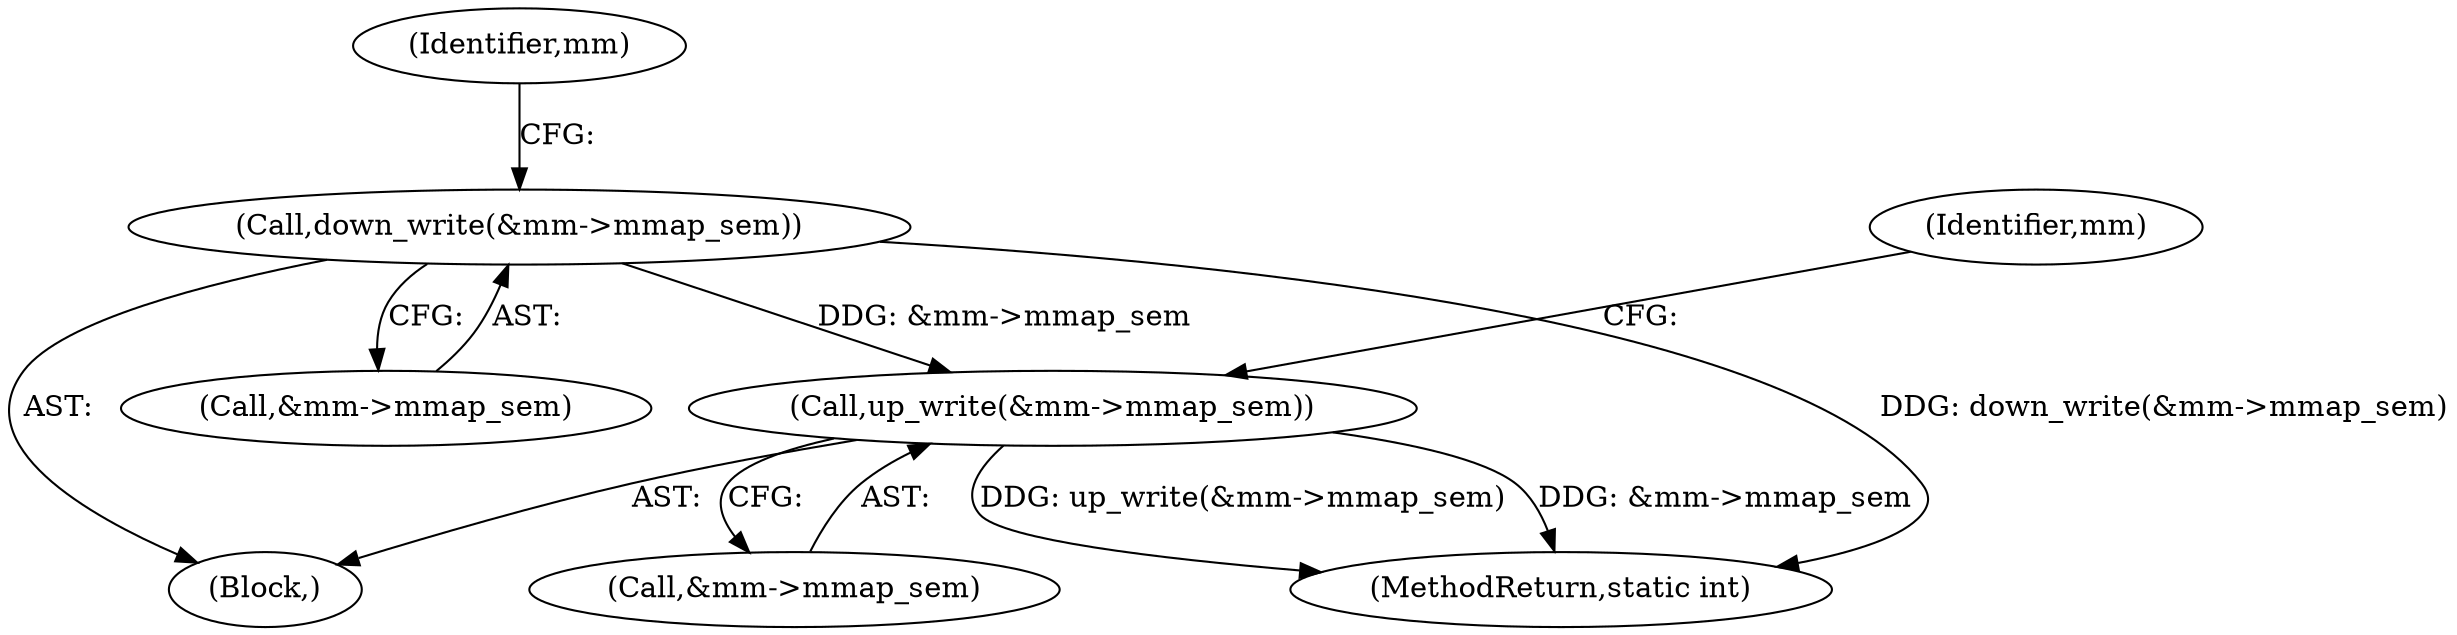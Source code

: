 digraph "0_linux_04f5866e41fb70690e28397487d8bd8eea7d712a_4@API" {
"1000179" [label="(Call,down_write(&mm->mmap_sem))"];
"1000462" [label="(Call,up_write(&mm->mmap_sem))"];
"1000110" [label="(Block,)"];
"1000463" [label="(Call,&mm->mmap_sem)"];
"1000187" [label="(Identifier,mm)"];
"1000472" [label="(MethodReturn,static int)"];
"1000462" [label="(Call,up_write(&mm->mmap_sem))"];
"1000179" [label="(Call,down_write(&mm->mmap_sem))"];
"1000468" [label="(Identifier,mm)"];
"1000180" [label="(Call,&mm->mmap_sem)"];
"1000179" -> "1000110"  [label="AST: "];
"1000179" -> "1000180"  [label="CFG: "];
"1000180" -> "1000179"  [label="AST: "];
"1000187" -> "1000179"  [label="CFG: "];
"1000179" -> "1000472"  [label="DDG: down_write(&mm->mmap_sem)"];
"1000179" -> "1000462"  [label="DDG: &mm->mmap_sem"];
"1000462" -> "1000110"  [label="AST: "];
"1000462" -> "1000463"  [label="CFG: "];
"1000463" -> "1000462"  [label="AST: "];
"1000468" -> "1000462"  [label="CFG: "];
"1000462" -> "1000472"  [label="DDG: &mm->mmap_sem"];
"1000462" -> "1000472"  [label="DDG: up_write(&mm->mmap_sem)"];
}
